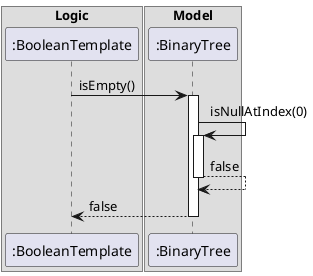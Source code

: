 @startuml
box Logic
participant ":BooleanTemplate" as BooleanTemplate
end box

box Model
participant ":BinaryTree" as BinaryTree
end box
autoactivate on
BooleanTemplate -> BinaryTree : isEmpty()

BinaryTree -> BinaryTree : isNullAtIndex(0)
return false
return false

@enduml